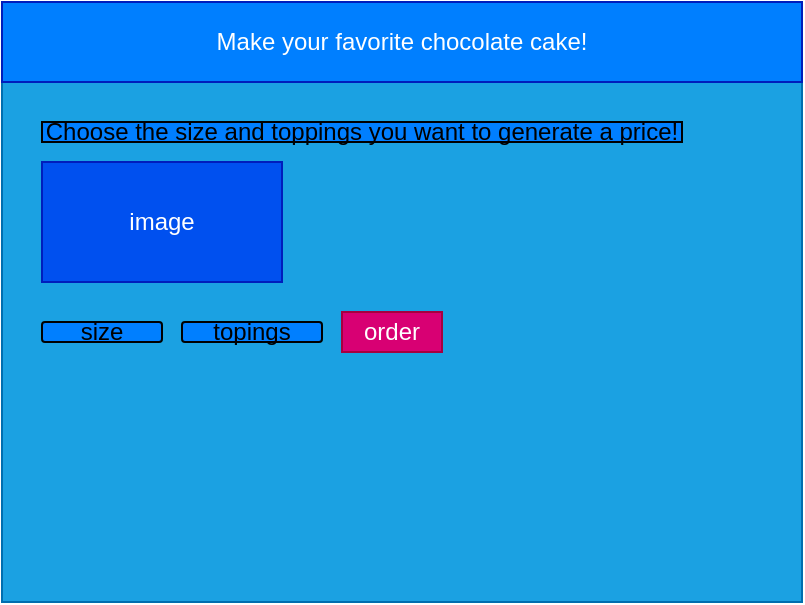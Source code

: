 <mxfile>
    <diagram id="pIaEtrtLPv3HG8r1JEND" name="Page-1">
        <mxGraphModel dx="1113" dy="781" grid="1" gridSize="10" guides="1" tooltips="1" connect="1" arrows="1" fold="1" page="1" pageScale="1" pageWidth="850" pageHeight="1100" math="0" shadow="0">
            <root>
                <mxCell id="0"/>
                <mxCell id="1" parent="0"/>
                <mxCell id="2" value="" style="rounded=0;whiteSpace=wrap;html=1;fillColor=#1ba1e2;fontColor=#ffffff;strokeColor=#006EAF;" parent="1" vertex="1">
                    <mxGeometry x="80" y="80" width="400" height="300" as="geometry"/>
                </mxCell>
                <mxCell id="3" value="Make your favorite chocolate cake!" style="rounded=0;whiteSpace=wrap;html=1;fillColor=#007FFF;fontColor=#ffffff;strokeColor=#001DBC;" parent="1" vertex="1">
                    <mxGeometry x="80" y="80" width="400" height="40" as="geometry"/>
                </mxCell>
                <mxCell id="7" value="image" style="rounded=0;whiteSpace=wrap;html=1;fillColor=#0050ef;fontColor=#ffffff;strokeColor=#001DBC;" parent="1" vertex="1">
                    <mxGeometry x="100" y="160" width="120" height="60" as="geometry"/>
                </mxCell>
                <mxCell id="8" value="Choose the size and toppings you want to generate a price!" style="rounded=0;whiteSpace=wrap;html=1;fillColor=#007FFF;" parent="1" vertex="1">
                    <mxGeometry x="100" y="140" width="320" height="10" as="geometry"/>
                </mxCell>
                <mxCell id="11" value="topings" style="rounded=1;whiteSpace=wrap;html=1;fillColor=#007FFF;" parent="1" vertex="1">
                    <mxGeometry x="170" y="240" width="70" height="10" as="geometry"/>
                </mxCell>
                <mxCell id="12" value="size" style="rounded=1;whiteSpace=wrap;html=1;fillColor=#007FFF;" parent="1" vertex="1">
                    <mxGeometry x="100" y="240" width="60" height="10" as="geometry"/>
                </mxCell>
                <mxCell id="13" value="order" style="rounded=0;whiteSpace=wrap;html=1;fillColor=#d80073;fontColor=#ffffff;strokeColor=#A50040;" vertex="1" parent="1">
                    <mxGeometry x="250" y="235" width="50" height="20" as="geometry"/>
                </mxCell>
            </root>
        </mxGraphModel>
    </diagram>
</mxfile>